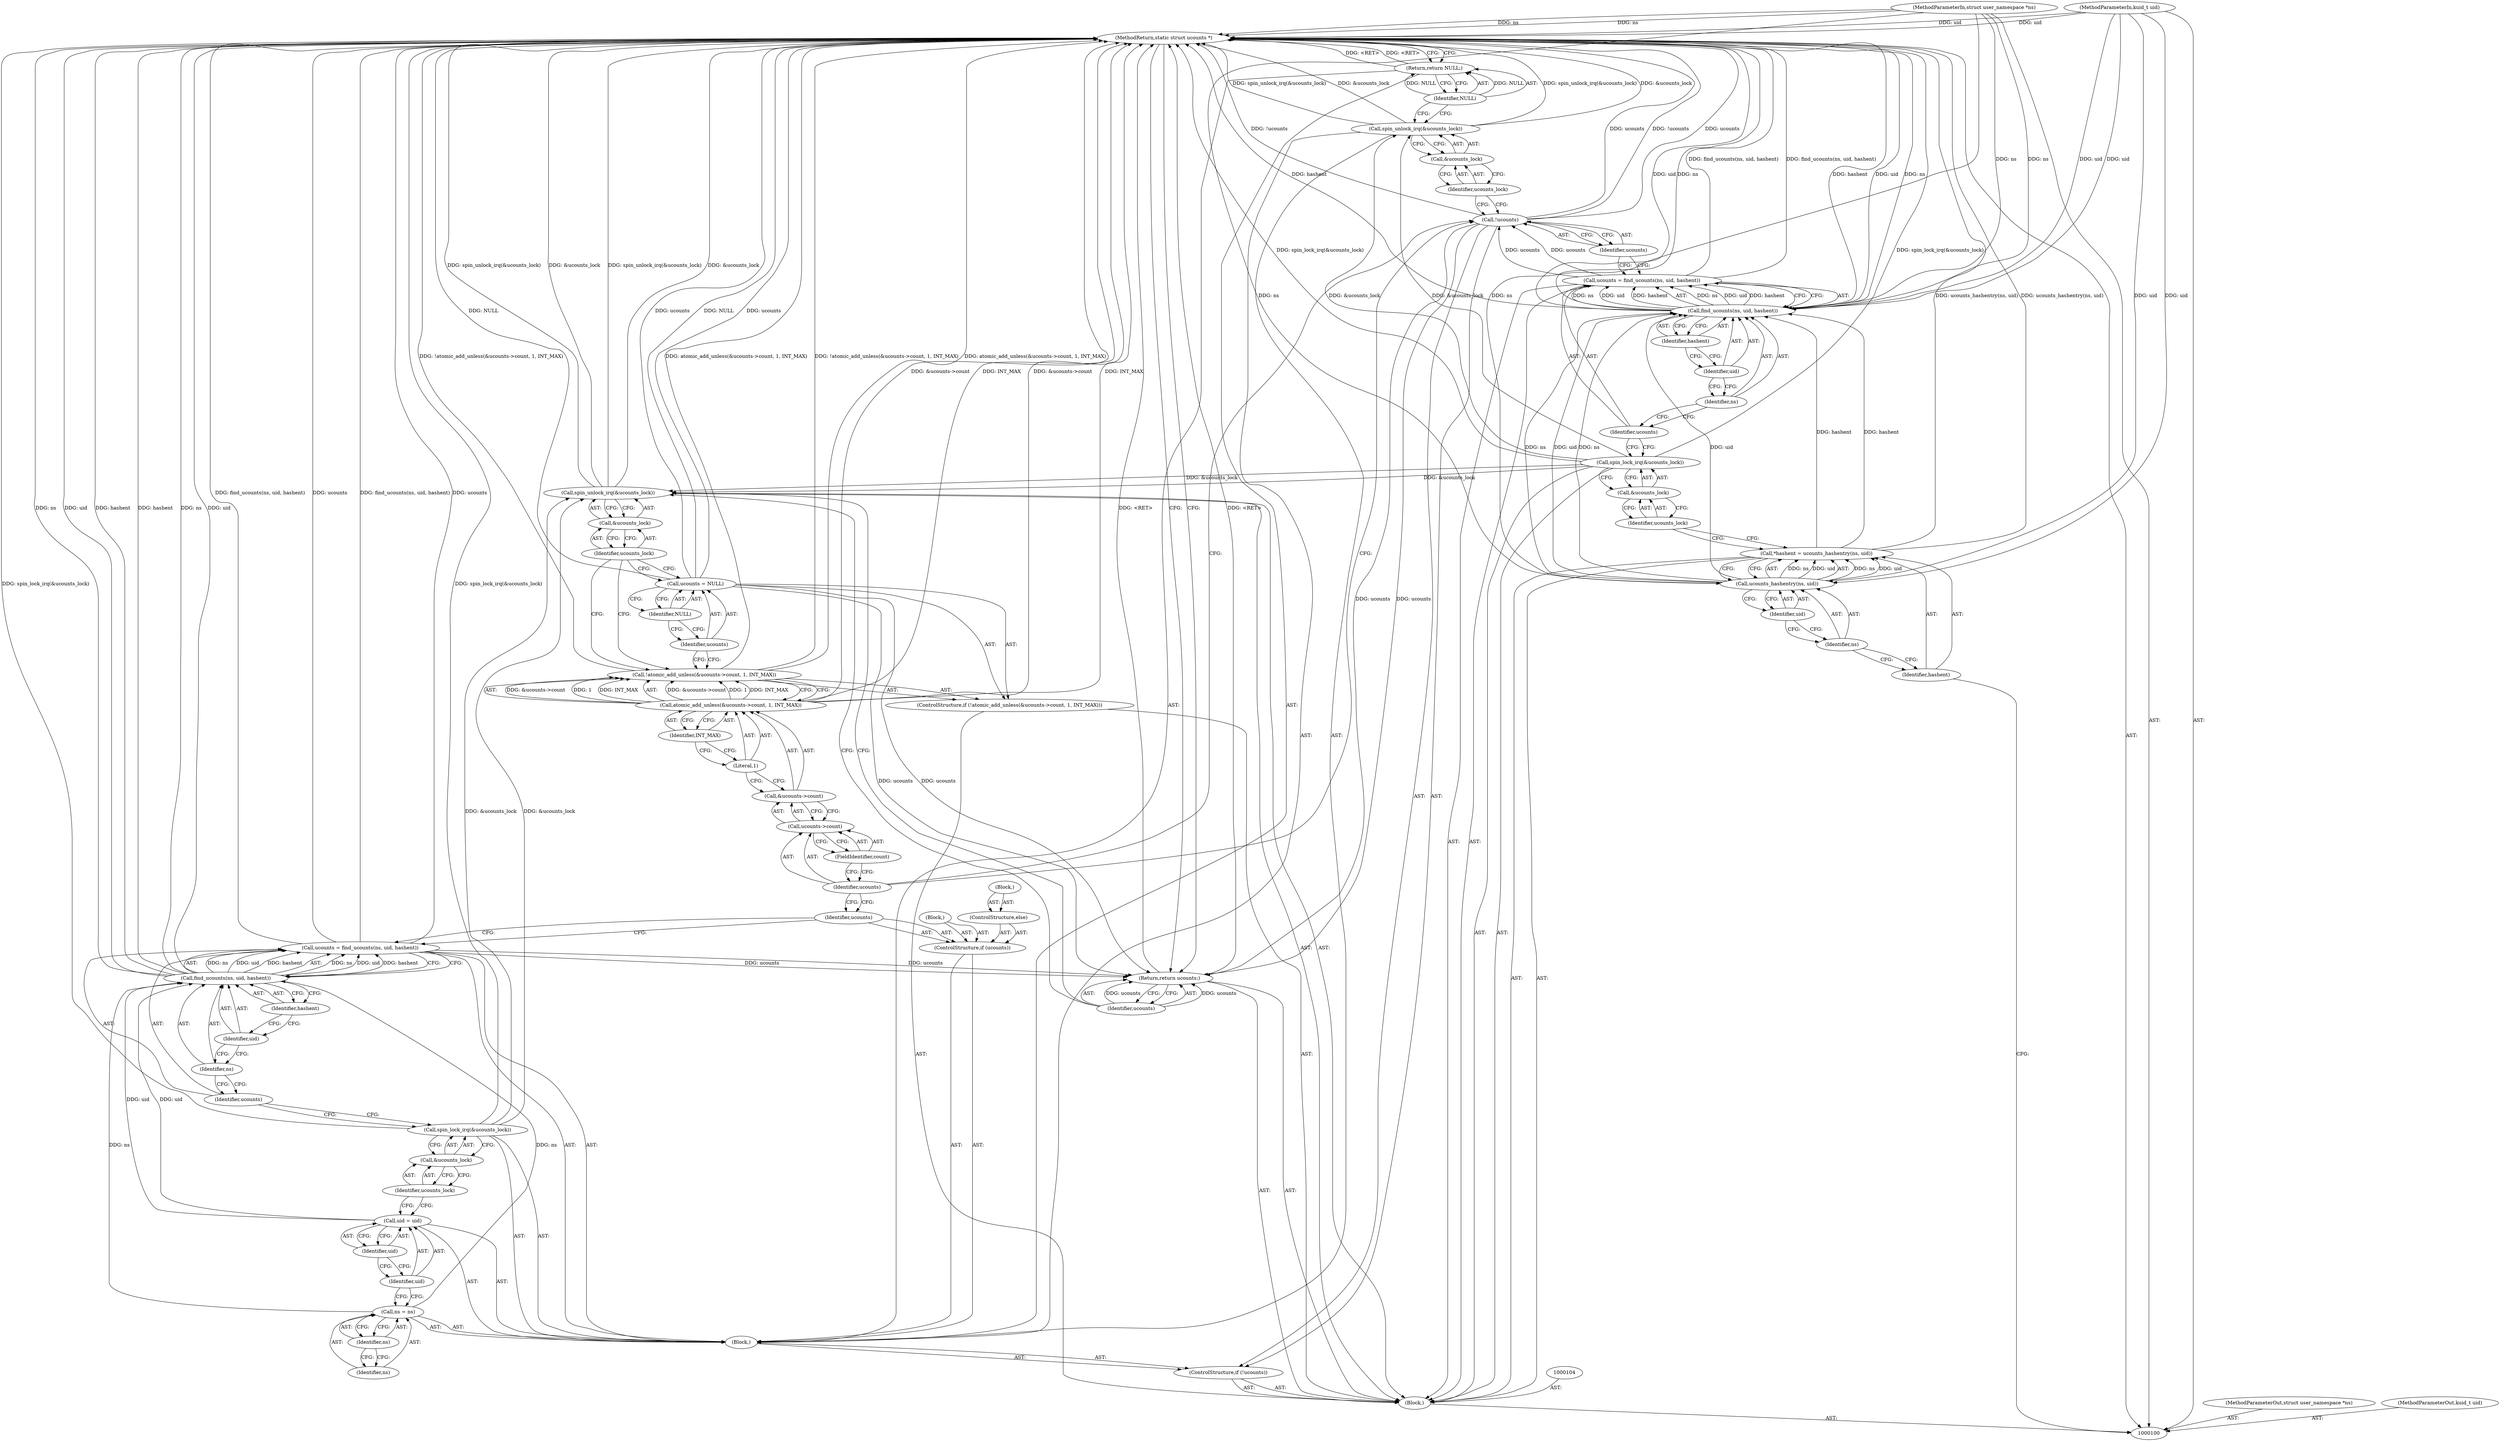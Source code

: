 digraph "1_linux_040757f738e13caaa9c5078bca79aa97e11dde88" {
"1000165" [label="(MethodReturn,static struct ucounts *)"];
"1000101" [label="(MethodParameterIn,struct user_namespace *ns)"];
"1000217" [label="(MethodParameterOut,struct user_namespace *ns)"];
"1000102" [label="(MethodParameterIn,kuid_t uid)"];
"1000218" [label="(MethodParameterOut,kuid_t uid)"];
"1000127" [label="(Identifier,NULL)"];
"1000126" [label="(Return,return NULL;)"];
"1000130" [label="(Identifier,ns)"];
"1000128" [label="(Call,ns = ns)"];
"1000129" [label="(Identifier,ns)"];
"1000133" [label="(Identifier,uid)"];
"1000131" [label="(Call,uid = uid)"];
"1000132" [label="(Identifier,uid)"];
"1000135" [label="(Call,&ucounts_lock)"];
"1000136" [label="(Identifier,ucounts_lock)"];
"1000134" [label="(Call,spin_lock_irq(&ucounts_lock))"];
"1000103" [label="(Block,)"];
"1000139" [label="(Call,find_ucounts(ns, uid, hashent))"];
"1000140" [label="(Identifier,ns)"];
"1000137" [label="(Call,ucounts = find_ucounts(ns, uid, hashent))"];
"1000138" [label="(Identifier,ucounts)"];
"1000141" [label="(Identifier,uid)"];
"1000142" [label="(Identifier,hashent)"];
"1000145" [label="(Block,)"];
"1000143" [label="(ControlStructure,if (ucounts))"];
"1000144" [label="(Identifier,ucounts)"];
"1000146" [label="(ControlStructure,else)"];
"1000147" [label="(Block,)"];
"1000148" [label="(ControlStructure,if (!atomic_add_unless(&ucounts->count, 1, INT_MAX)))"];
"1000151" [label="(Call,&ucounts->count)"];
"1000152" [label="(Call,ucounts->count)"];
"1000153" [label="(Identifier,ucounts)"];
"1000154" [label="(FieldIdentifier,count)"];
"1000155" [label="(Literal,1)"];
"1000156" [label="(Identifier,INT_MAX)"];
"1000149" [label="(Call,!atomic_add_unless(&ucounts->count, 1, INT_MAX))"];
"1000150" [label="(Call,atomic_add_unless(&ucounts->count, 1, INT_MAX))"];
"1000159" [label="(Identifier,NULL)"];
"1000157" [label="(Call,ucounts = NULL)"];
"1000158" [label="(Identifier,ucounts)"];
"1000105" [label="(Call,*hashent = ucounts_hashentry(ns, uid))"];
"1000106" [label="(Identifier,hashent)"];
"1000107" [label="(Call,ucounts_hashentry(ns, uid))"];
"1000108" [label="(Identifier,ns)"];
"1000109" [label="(Identifier,uid)"];
"1000161" [label="(Call,&ucounts_lock)"];
"1000162" [label="(Identifier,ucounts_lock)"];
"1000160" [label="(Call,spin_unlock_irq(&ucounts_lock))"];
"1000163" [label="(Return,return ucounts;)"];
"1000164" [label="(Identifier,ucounts)"];
"1000110" [label="(Call,spin_lock_irq(&ucounts_lock))"];
"1000111" [label="(Call,&ucounts_lock)"];
"1000112" [label="(Identifier,ucounts_lock)"];
"1000113" [label="(Call,ucounts = find_ucounts(ns, uid, hashent))"];
"1000114" [label="(Identifier,ucounts)"];
"1000115" [label="(Call,find_ucounts(ns, uid, hashent))"];
"1000116" [label="(Identifier,ns)"];
"1000117" [label="(Identifier,uid)"];
"1000118" [label="(Identifier,hashent)"];
"1000119" [label="(ControlStructure,if (!ucounts))"];
"1000122" [label="(Block,)"];
"1000120" [label="(Call,!ucounts)"];
"1000121" [label="(Identifier,ucounts)"];
"1000124" [label="(Call,&ucounts_lock)"];
"1000125" [label="(Identifier,ucounts_lock)"];
"1000123" [label="(Call,spin_unlock_irq(&ucounts_lock))"];
"1000165" -> "1000100"  [label="AST: "];
"1000165" -> "1000126"  [label="CFG: "];
"1000165" -> "1000163"  [label="CFG: "];
"1000139" -> "1000165"  [label="DDG: hashent"];
"1000139" -> "1000165"  [label="DDG: ns"];
"1000139" -> "1000165"  [label="DDG: uid"];
"1000160" -> "1000165"  [label="DDG: spin_unlock_irq(&ucounts_lock)"];
"1000160" -> "1000165"  [label="DDG: &ucounts_lock"];
"1000149" -> "1000165"  [label="DDG: !atomic_add_unless(&ucounts->count, 1, INT_MAX)"];
"1000149" -> "1000165"  [label="DDG: atomic_add_unless(&ucounts->count, 1, INT_MAX)"];
"1000115" -> "1000165"  [label="DDG: hashent"];
"1000115" -> "1000165"  [label="DDG: uid"];
"1000115" -> "1000165"  [label="DDG: ns"];
"1000102" -> "1000165"  [label="DDG: uid"];
"1000157" -> "1000165"  [label="DDG: NULL"];
"1000157" -> "1000165"  [label="DDG: ucounts"];
"1000105" -> "1000165"  [label="DDG: ucounts_hashentry(ns, uid)"];
"1000150" -> "1000165"  [label="DDG: &ucounts->count"];
"1000150" -> "1000165"  [label="DDG: INT_MAX"];
"1000123" -> "1000165"  [label="DDG: spin_unlock_irq(&ucounts_lock)"];
"1000123" -> "1000165"  [label="DDG: &ucounts_lock"];
"1000137" -> "1000165"  [label="DDG: find_ucounts(ns, uid, hashent)"];
"1000137" -> "1000165"  [label="DDG: ucounts"];
"1000134" -> "1000165"  [label="DDG: spin_lock_irq(&ucounts_lock)"];
"1000113" -> "1000165"  [label="DDG: find_ucounts(ns, uid, hashent)"];
"1000120" -> "1000165"  [label="DDG: ucounts"];
"1000120" -> "1000165"  [label="DDG: !ucounts"];
"1000101" -> "1000165"  [label="DDG: ns"];
"1000110" -> "1000165"  [label="DDG: spin_lock_irq(&ucounts_lock)"];
"1000126" -> "1000165"  [label="DDG: <RET>"];
"1000163" -> "1000165"  [label="DDG: <RET>"];
"1000101" -> "1000100"  [label="AST: "];
"1000101" -> "1000165"  [label="DDG: ns"];
"1000101" -> "1000107"  [label="DDG: ns"];
"1000101" -> "1000115"  [label="DDG: ns"];
"1000217" -> "1000100"  [label="AST: "];
"1000102" -> "1000100"  [label="AST: "];
"1000102" -> "1000165"  [label="DDG: uid"];
"1000102" -> "1000107"  [label="DDG: uid"];
"1000102" -> "1000115"  [label="DDG: uid"];
"1000218" -> "1000100"  [label="AST: "];
"1000127" -> "1000126"  [label="AST: "];
"1000127" -> "1000123"  [label="CFG: "];
"1000126" -> "1000127"  [label="CFG: "];
"1000127" -> "1000126"  [label="DDG: NULL"];
"1000126" -> "1000122"  [label="AST: "];
"1000126" -> "1000127"  [label="CFG: "];
"1000127" -> "1000126"  [label="AST: "];
"1000165" -> "1000126"  [label="CFG: "];
"1000126" -> "1000165"  [label="DDG: <RET>"];
"1000127" -> "1000126"  [label="DDG: NULL"];
"1000130" -> "1000128"  [label="AST: "];
"1000130" -> "1000129"  [label="CFG: "];
"1000128" -> "1000130"  [label="CFG: "];
"1000128" -> "1000122"  [label="AST: "];
"1000128" -> "1000130"  [label="CFG: "];
"1000129" -> "1000128"  [label="AST: "];
"1000130" -> "1000128"  [label="AST: "];
"1000132" -> "1000128"  [label="CFG: "];
"1000128" -> "1000139"  [label="DDG: ns"];
"1000129" -> "1000128"  [label="AST: "];
"1000130" -> "1000129"  [label="CFG: "];
"1000133" -> "1000131"  [label="AST: "];
"1000133" -> "1000132"  [label="CFG: "];
"1000131" -> "1000133"  [label="CFG: "];
"1000131" -> "1000122"  [label="AST: "];
"1000131" -> "1000133"  [label="CFG: "];
"1000132" -> "1000131"  [label="AST: "];
"1000133" -> "1000131"  [label="AST: "];
"1000136" -> "1000131"  [label="CFG: "];
"1000131" -> "1000139"  [label="DDG: uid"];
"1000132" -> "1000131"  [label="AST: "];
"1000132" -> "1000128"  [label="CFG: "];
"1000133" -> "1000132"  [label="CFG: "];
"1000135" -> "1000134"  [label="AST: "];
"1000135" -> "1000136"  [label="CFG: "];
"1000136" -> "1000135"  [label="AST: "];
"1000134" -> "1000135"  [label="CFG: "];
"1000136" -> "1000135"  [label="AST: "];
"1000136" -> "1000131"  [label="CFG: "];
"1000135" -> "1000136"  [label="CFG: "];
"1000134" -> "1000122"  [label="AST: "];
"1000134" -> "1000135"  [label="CFG: "];
"1000135" -> "1000134"  [label="AST: "];
"1000138" -> "1000134"  [label="CFG: "];
"1000134" -> "1000165"  [label="DDG: spin_lock_irq(&ucounts_lock)"];
"1000134" -> "1000160"  [label="DDG: &ucounts_lock"];
"1000103" -> "1000100"  [label="AST: "];
"1000104" -> "1000103"  [label="AST: "];
"1000105" -> "1000103"  [label="AST: "];
"1000110" -> "1000103"  [label="AST: "];
"1000113" -> "1000103"  [label="AST: "];
"1000119" -> "1000103"  [label="AST: "];
"1000148" -> "1000103"  [label="AST: "];
"1000160" -> "1000103"  [label="AST: "];
"1000163" -> "1000103"  [label="AST: "];
"1000139" -> "1000137"  [label="AST: "];
"1000139" -> "1000142"  [label="CFG: "];
"1000140" -> "1000139"  [label="AST: "];
"1000141" -> "1000139"  [label="AST: "];
"1000142" -> "1000139"  [label="AST: "];
"1000137" -> "1000139"  [label="CFG: "];
"1000139" -> "1000165"  [label="DDG: hashent"];
"1000139" -> "1000165"  [label="DDG: ns"];
"1000139" -> "1000165"  [label="DDG: uid"];
"1000139" -> "1000137"  [label="DDG: ns"];
"1000139" -> "1000137"  [label="DDG: uid"];
"1000139" -> "1000137"  [label="DDG: hashent"];
"1000128" -> "1000139"  [label="DDG: ns"];
"1000131" -> "1000139"  [label="DDG: uid"];
"1000140" -> "1000139"  [label="AST: "];
"1000140" -> "1000138"  [label="CFG: "];
"1000141" -> "1000140"  [label="CFG: "];
"1000137" -> "1000122"  [label="AST: "];
"1000137" -> "1000139"  [label="CFG: "];
"1000138" -> "1000137"  [label="AST: "];
"1000139" -> "1000137"  [label="AST: "];
"1000144" -> "1000137"  [label="CFG: "];
"1000137" -> "1000165"  [label="DDG: find_ucounts(ns, uid, hashent)"];
"1000137" -> "1000165"  [label="DDG: ucounts"];
"1000139" -> "1000137"  [label="DDG: ns"];
"1000139" -> "1000137"  [label="DDG: uid"];
"1000139" -> "1000137"  [label="DDG: hashent"];
"1000137" -> "1000163"  [label="DDG: ucounts"];
"1000138" -> "1000137"  [label="AST: "];
"1000138" -> "1000134"  [label="CFG: "];
"1000140" -> "1000138"  [label="CFG: "];
"1000141" -> "1000139"  [label="AST: "];
"1000141" -> "1000140"  [label="CFG: "];
"1000142" -> "1000141"  [label="CFG: "];
"1000142" -> "1000139"  [label="AST: "];
"1000142" -> "1000141"  [label="CFG: "];
"1000139" -> "1000142"  [label="CFG: "];
"1000145" -> "1000143"  [label="AST: "];
"1000143" -> "1000122"  [label="AST: "];
"1000144" -> "1000143"  [label="AST: "];
"1000145" -> "1000143"  [label="AST: "];
"1000146" -> "1000143"  [label="AST: "];
"1000144" -> "1000143"  [label="AST: "];
"1000144" -> "1000137"  [label="CFG: "];
"1000153" -> "1000144"  [label="CFG: "];
"1000146" -> "1000143"  [label="AST: "];
"1000147" -> "1000146"  [label="AST: "];
"1000147" -> "1000146"  [label="AST: "];
"1000148" -> "1000103"  [label="AST: "];
"1000149" -> "1000148"  [label="AST: "];
"1000157" -> "1000148"  [label="AST: "];
"1000151" -> "1000150"  [label="AST: "];
"1000151" -> "1000152"  [label="CFG: "];
"1000152" -> "1000151"  [label="AST: "];
"1000155" -> "1000151"  [label="CFG: "];
"1000152" -> "1000151"  [label="AST: "];
"1000152" -> "1000154"  [label="CFG: "];
"1000153" -> "1000152"  [label="AST: "];
"1000154" -> "1000152"  [label="AST: "];
"1000151" -> "1000152"  [label="CFG: "];
"1000153" -> "1000152"  [label="AST: "];
"1000153" -> "1000144"  [label="CFG: "];
"1000153" -> "1000120"  [label="CFG: "];
"1000154" -> "1000153"  [label="CFG: "];
"1000154" -> "1000152"  [label="AST: "];
"1000154" -> "1000153"  [label="CFG: "];
"1000152" -> "1000154"  [label="CFG: "];
"1000155" -> "1000150"  [label="AST: "];
"1000155" -> "1000151"  [label="CFG: "];
"1000156" -> "1000155"  [label="CFG: "];
"1000156" -> "1000150"  [label="AST: "];
"1000156" -> "1000155"  [label="CFG: "];
"1000150" -> "1000156"  [label="CFG: "];
"1000149" -> "1000148"  [label="AST: "];
"1000149" -> "1000150"  [label="CFG: "];
"1000150" -> "1000149"  [label="AST: "];
"1000158" -> "1000149"  [label="CFG: "];
"1000162" -> "1000149"  [label="CFG: "];
"1000149" -> "1000165"  [label="DDG: !atomic_add_unless(&ucounts->count, 1, INT_MAX)"];
"1000149" -> "1000165"  [label="DDG: atomic_add_unless(&ucounts->count, 1, INT_MAX)"];
"1000150" -> "1000149"  [label="DDG: &ucounts->count"];
"1000150" -> "1000149"  [label="DDG: 1"];
"1000150" -> "1000149"  [label="DDG: INT_MAX"];
"1000150" -> "1000149"  [label="AST: "];
"1000150" -> "1000156"  [label="CFG: "];
"1000151" -> "1000150"  [label="AST: "];
"1000155" -> "1000150"  [label="AST: "];
"1000156" -> "1000150"  [label="AST: "];
"1000149" -> "1000150"  [label="CFG: "];
"1000150" -> "1000165"  [label="DDG: &ucounts->count"];
"1000150" -> "1000165"  [label="DDG: INT_MAX"];
"1000150" -> "1000149"  [label="DDG: &ucounts->count"];
"1000150" -> "1000149"  [label="DDG: 1"];
"1000150" -> "1000149"  [label="DDG: INT_MAX"];
"1000159" -> "1000157"  [label="AST: "];
"1000159" -> "1000158"  [label="CFG: "];
"1000157" -> "1000159"  [label="CFG: "];
"1000157" -> "1000148"  [label="AST: "];
"1000157" -> "1000159"  [label="CFG: "];
"1000158" -> "1000157"  [label="AST: "];
"1000159" -> "1000157"  [label="AST: "];
"1000162" -> "1000157"  [label="CFG: "];
"1000157" -> "1000165"  [label="DDG: NULL"];
"1000157" -> "1000165"  [label="DDG: ucounts"];
"1000157" -> "1000163"  [label="DDG: ucounts"];
"1000158" -> "1000157"  [label="AST: "];
"1000158" -> "1000149"  [label="CFG: "];
"1000159" -> "1000158"  [label="CFG: "];
"1000105" -> "1000103"  [label="AST: "];
"1000105" -> "1000107"  [label="CFG: "];
"1000106" -> "1000105"  [label="AST: "];
"1000107" -> "1000105"  [label="AST: "];
"1000112" -> "1000105"  [label="CFG: "];
"1000105" -> "1000165"  [label="DDG: ucounts_hashentry(ns, uid)"];
"1000107" -> "1000105"  [label="DDG: ns"];
"1000107" -> "1000105"  [label="DDG: uid"];
"1000105" -> "1000115"  [label="DDG: hashent"];
"1000106" -> "1000105"  [label="AST: "];
"1000106" -> "1000100"  [label="CFG: "];
"1000108" -> "1000106"  [label="CFG: "];
"1000107" -> "1000105"  [label="AST: "];
"1000107" -> "1000109"  [label="CFG: "];
"1000108" -> "1000107"  [label="AST: "];
"1000109" -> "1000107"  [label="AST: "];
"1000105" -> "1000107"  [label="CFG: "];
"1000107" -> "1000105"  [label="DDG: ns"];
"1000107" -> "1000105"  [label="DDG: uid"];
"1000101" -> "1000107"  [label="DDG: ns"];
"1000102" -> "1000107"  [label="DDG: uid"];
"1000107" -> "1000115"  [label="DDG: ns"];
"1000107" -> "1000115"  [label="DDG: uid"];
"1000108" -> "1000107"  [label="AST: "];
"1000108" -> "1000106"  [label="CFG: "];
"1000109" -> "1000108"  [label="CFG: "];
"1000109" -> "1000107"  [label="AST: "];
"1000109" -> "1000108"  [label="CFG: "];
"1000107" -> "1000109"  [label="CFG: "];
"1000161" -> "1000160"  [label="AST: "];
"1000161" -> "1000162"  [label="CFG: "];
"1000162" -> "1000161"  [label="AST: "];
"1000160" -> "1000161"  [label="CFG: "];
"1000162" -> "1000161"  [label="AST: "];
"1000162" -> "1000157"  [label="CFG: "];
"1000162" -> "1000149"  [label="CFG: "];
"1000161" -> "1000162"  [label="CFG: "];
"1000160" -> "1000103"  [label="AST: "];
"1000160" -> "1000161"  [label="CFG: "];
"1000161" -> "1000160"  [label="AST: "];
"1000164" -> "1000160"  [label="CFG: "];
"1000160" -> "1000165"  [label="DDG: spin_unlock_irq(&ucounts_lock)"];
"1000160" -> "1000165"  [label="DDG: &ucounts_lock"];
"1000134" -> "1000160"  [label="DDG: &ucounts_lock"];
"1000110" -> "1000160"  [label="DDG: &ucounts_lock"];
"1000163" -> "1000103"  [label="AST: "];
"1000163" -> "1000164"  [label="CFG: "];
"1000164" -> "1000163"  [label="AST: "];
"1000165" -> "1000163"  [label="CFG: "];
"1000163" -> "1000165"  [label="DDG: <RET>"];
"1000164" -> "1000163"  [label="DDG: ucounts"];
"1000157" -> "1000163"  [label="DDG: ucounts"];
"1000120" -> "1000163"  [label="DDG: ucounts"];
"1000137" -> "1000163"  [label="DDG: ucounts"];
"1000164" -> "1000163"  [label="AST: "];
"1000164" -> "1000160"  [label="CFG: "];
"1000163" -> "1000164"  [label="CFG: "];
"1000164" -> "1000163"  [label="DDG: ucounts"];
"1000110" -> "1000103"  [label="AST: "];
"1000110" -> "1000111"  [label="CFG: "];
"1000111" -> "1000110"  [label="AST: "];
"1000114" -> "1000110"  [label="CFG: "];
"1000110" -> "1000165"  [label="DDG: spin_lock_irq(&ucounts_lock)"];
"1000110" -> "1000123"  [label="DDG: &ucounts_lock"];
"1000110" -> "1000160"  [label="DDG: &ucounts_lock"];
"1000111" -> "1000110"  [label="AST: "];
"1000111" -> "1000112"  [label="CFG: "];
"1000112" -> "1000111"  [label="AST: "];
"1000110" -> "1000111"  [label="CFG: "];
"1000112" -> "1000111"  [label="AST: "];
"1000112" -> "1000105"  [label="CFG: "];
"1000111" -> "1000112"  [label="CFG: "];
"1000113" -> "1000103"  [label="AST: "];
"1000113" -> "1000115"  [label="CFG: "];
"1000114" -> "1000113"  [label="AST: "];
"1000115" -> "1000113"  [label="AST: "];
"1000121" -> "1000113"  [label="CFG: "];
"1000113" -> "1000165"  [label="DDG: find_ucounts(ns, uid, hashent)"];
"1000115" -> "1000113"  [label="DDG: ns"];
"1000115" -> "1000113"  [label="DDG: uid"];
"1000115" -> "1000113"  [label="DDG: hashent"];
"1000113" -> "1000120"  [label="DDG: ucounts"];
"1000114" -> "1000113"  [label="AST: "];
"1000114" -> "1000110"  [label="CFG: "];
"1000116" -> "1000114"  [label="CFG: "];
"1000115" -> "1000113"  [label="AST: "];
"1000115" -> "1000118"  [label="CFG: "];
"1000116" -> "1000115"  [label="AST: "];
"1000117" -> "1000115"  [label="AST: "];
"1000118" -> "1000115"  [label="AST: "];
"1000113" -> "1000115"  [label="CFG: "];
"1000115" -> "1000165"  [label="DDG: hashent"];
"1000115" -> "1000165"  [label="DDG: uid"];
"1000115" -> "1000165"  [label="DDG: ns"];
"1000115" -> "1000113"  [label="DDG: ns"];
"1000115" -> "1000113"  [label="DDG: uid"];
"1000115" -> "1000113"  [label="DDG: hashent"];
"1000107" -> "1000115"  [label="DDG: ns"];
"1000107" -> "1000115"  [label="DDG: uid"];
"1000101" -> "1000115"  [label="DDG: ns"];
"1000102" -> "1000115"  [label="DDG: uid"];
"1000105" -> "1000115"  [label="DDG: hashent"];
"1000116" -> "1000115"  [label="AST: "];
"1000116" -> "1000114"  [label="CFG: "];
"1000117" -> "1000116"  [label="CFG: "];
"1000117" -> "1000115"  [label="AST: "];
"1000117" -> "1000116"  [label="CFG: "];
"1000118" -> "1000117"  [label="CFG: "];
"1000118" -> "1000115"  [label="AST: "];
"1000118" -> "1000117"  [label="CFG: "];
"1000115" -> "1000118"  [label="CFG: "];
"1000119" -> "1000103"  [label="AST: "];
"1000120" -> "1000119"  [label="AST: "];
"1000122" -> "1000119"  [label="AST: "];
"1000122" -> "1000119"  [label="AST: "];
"1000123" -> "1000122"  [label="AST: "];
"1000126" -> "1000122"  [label="AST: "];
"1000128" -> "1000122"  [label="AST: "];
"1000131" -> "1000122"  [label="AST: "];
"1000134" -> "1000122"  [label="AST: "];
"1000137" -> "1000122"  [label="AST: "];
"1000143" -> "1000122"  [label="AST: "];
"1000120" -> "1000119"  [label="AST: "];
"1000120" -> "1000121"  [label="CFG: "];
"1000121" -> "1000120"  [label="AST: "];
"1000125" -> "1000120"  [label="CFG: "];
"1000153" -> "1000120"  [label="CFG: "];
"1000120" -> "1000165"  [label="DDG: ucounts"];
"1000120" -> "1000165"  [label="DDG: !ucounts"];
"1000113" -> "1000120"  [label="DDG: ucounts"];
"1000120" -> "1000163"  [label="DDG: ucounts"];
"1000121" -> "1000120"  [label="AST: "];
"1000121" -> "1000113"  [label="CFG: "];
"1000120" -> "1000121"  [label="CFG: "];
"1000124" -> "1000123"  [label="AST: "];
"1000124" -> "1000125"  [label="CFG: "];
"1000125" -> "1000124"  [label="AST: "];
"1000123" -> "1000124"  [label="CFG: "];
"1000125" -> "1000124"  [label="AST: "];
"1000125" -> "1000120"  [label="CFG: "];
"1000124" -> "1000125"  [label="CFG: "];
"1000123" -> "1000122"  [label="AST: "];
"1000123" -> "1000124"  [label="CFG: "];
"1000124" -> "1000123"  [label="AST: "];
"1000127" -> "1000123"  [label="CFG: "];
"1000123" -> "1000165"  [label="DDG: spin_unlock_irq(&ucounts_lock)"];
"1000123" -> "1000165"  [label="DDG: &ucounts_lock"];
"1000110" -> "1000123"  [label="DDG: &ucounts_lock"];
}
